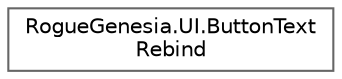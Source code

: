 digraph "Graphical Class Hierarchy"
{
 // LATEX_PDF_SIZE
  bgcolor="transparent";
  edge [fontname=Helvetica,fontsize=10,labelfontname=Helvetica,labelfontsize=10];
  node [fontname=Helvetica,fontsize=10,shape=box,height=0.2,width=0.4];
  rankdir="LR";
  Node0 [label="RogueGenesia.UI.ButtonText\lRebind",height=0.2,width=0.4,color="grey40", fillcolor="white", style="filled",URL="$struct_rogue_genesia_1_1_u_i_1_1_button_text_rebind.html",tooltip=" "];
}
